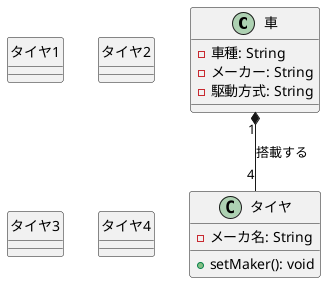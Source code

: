 @startuml 演習3-4-2 クラス図
class 車 {
- 車種: String
- メーカー: String
- 駆動方式: String
}

class タイヤ {
- メーカ名: String
+ setMaker(): void
}

class タイヤ1 {
}

class タイヤ2 {
}

class タイヤ3 {
}

class タイヤ4 {
}

車 "1" *-- "4" タイヤ: 搭載する

hide タイヤ1 circle
hide タイヤ2 circle
hide タイヤ3 circle
hide タイヤ4 circle
@enduml
